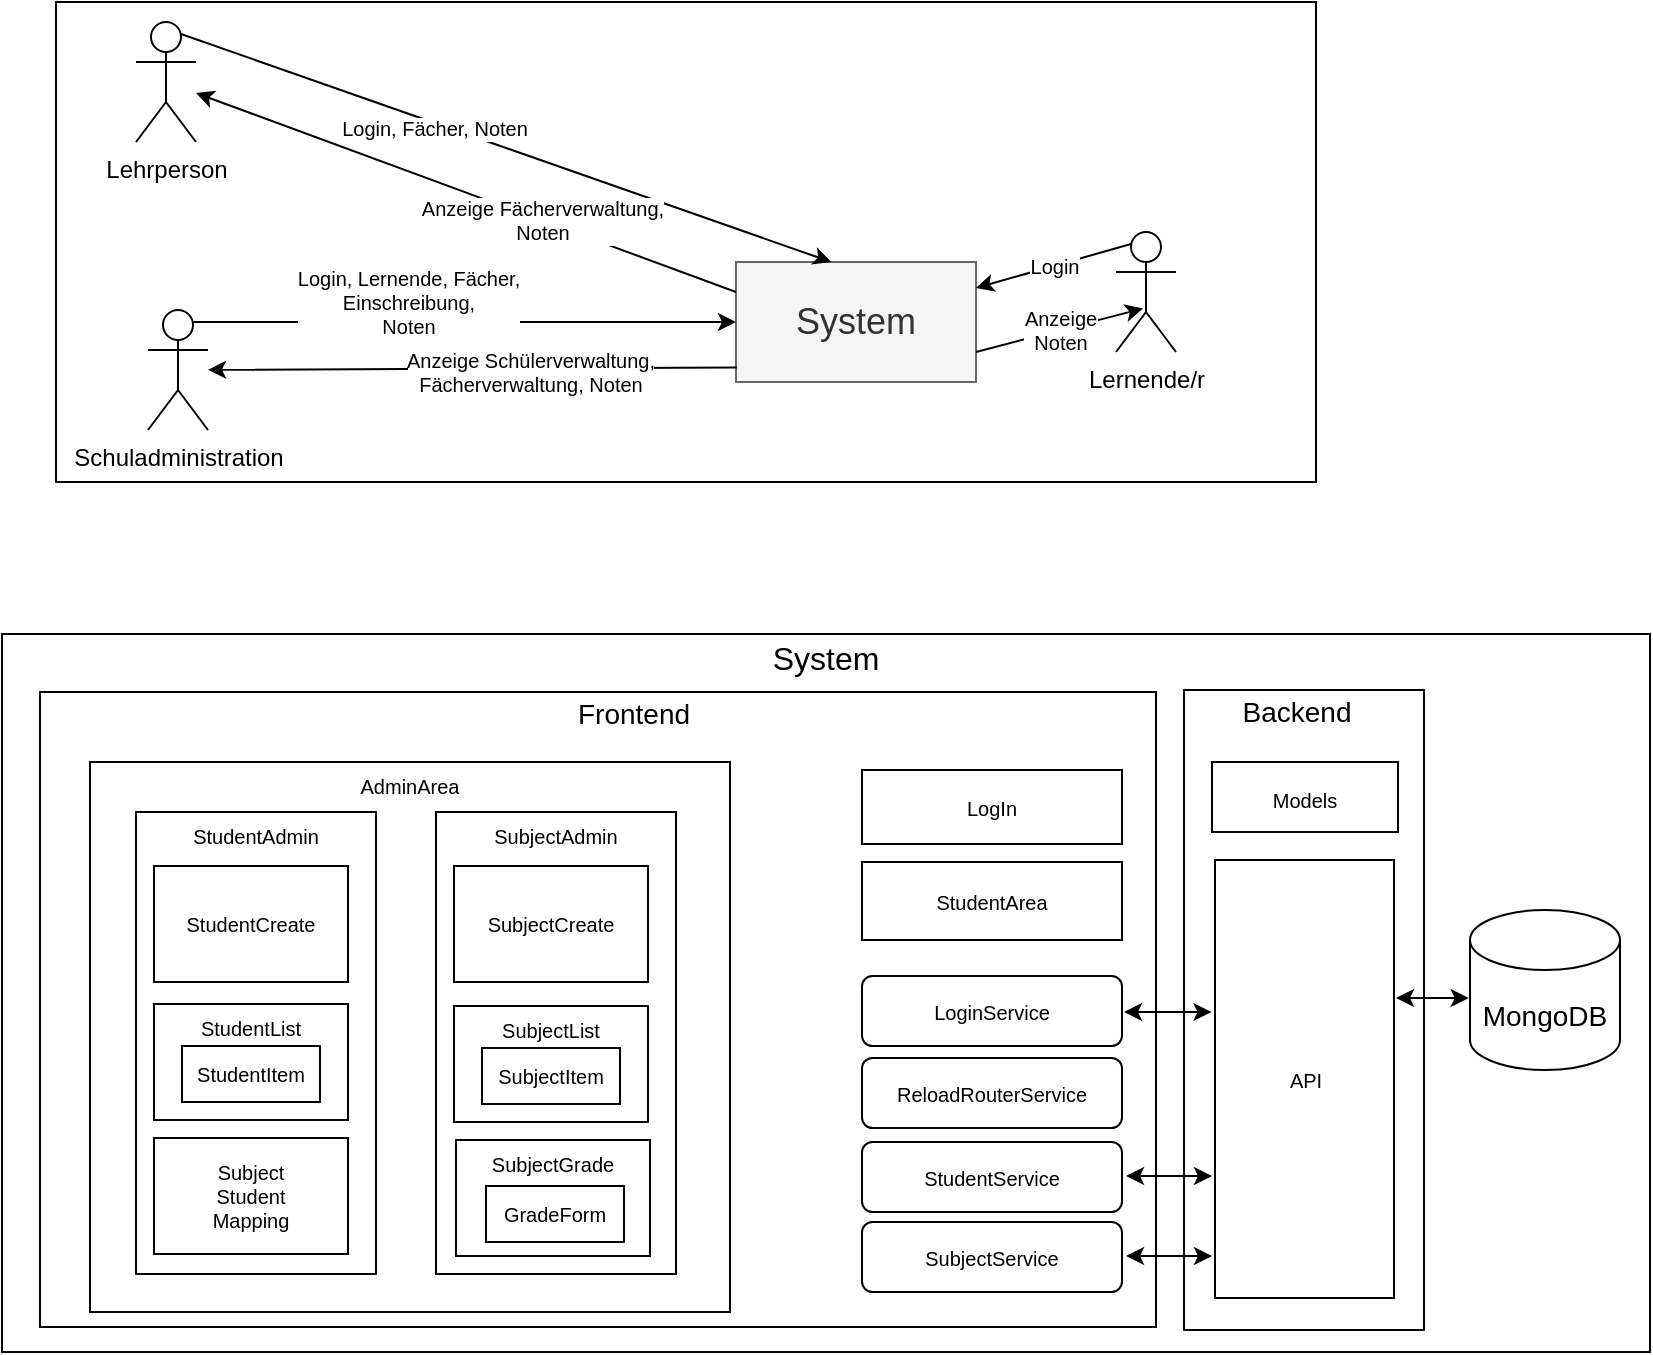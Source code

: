 <mxfile version="17.2.4" type="device"><diagram id="gEIpeTJnOzZPWbQFggsI" name="Seite-1"><mxGraphModel dx="1263" dy="533" grid="0" gridSize="10" guides="0" tooltips="1" connect="1" arrows="1" fold="1" page="0" pageScale="1" pageWidth="827" pageHeight="1169" math="0" shadow="0"><root><mxCell id="0"/><mxCell id="1" parent="0"/><mxCell id="Gw9zLcsT_oXeDaqfbUfc-68" value="" style="rounded=0;whiteSpace=wrap;html=1;fontSize=10;" vertex="1" parent="1"><mxGeometry x="-7" y="366" width="824" height="359" as="geometry"/></mxCell><mxCell id="Gw9zLcsT_oXeDaqfbUfc-2" value="" style="rounded=0;whiteSpace=wrap;html=1;" vertex="1" parent="1"><mxGeometry x="20" y="50" width="630" height="240" as="geometry"/></mxCell><mxCell id="Gw9zLcsT_oXeDaqfbUfc-3" value="Schuladministration" style="shape=umlActor;verticalLabelPosition=bottom;verticalAlign=top;html=1;outlineConnect=0;" vertex="1" parent="1"><mxGeometry x="66" y="204" width="30" height="60" as="geometry"/></mxCell><mxCell id="Gw9zLcsT_oXeDaqfbUfc-4" value="&lt;font style=&quot;font-size: 18px&quot;&gt;System&lt;/font&gt;" style="rounded=0;whiteSpace=wrap;html=1;fillColor=#f5f5f5;fontColor=#333333;strokeColor=#666666;" vertex="1" parent="1"><mxGeometry x="360" y="180" width="120" height="60" as="geometry"/></mxCell><mxCell id="Gw9zLcsT_oXeDaqfbUfc-5" value="Lehrperson" style="shape=umlActor;verticalLabelPosition=bottom;verticalAlign=top;html=1;outlineConnect=0;" vertex="1" parent="1"><mxGeometry x="60" y="60" width="30" height="60" as="geometry"/></mxCell><mxCell id="Gw9zLcsT_oXeDaqfbUfc-6" value="Lernende/r" style="shape=umlActor;verticalLabelPosition=bottom;verticalAlign=top;html=1;outlineConnect=0;" vertex="1" parent="1"><mxGeometry x="550" y="165" width="30" height="60" as="geometry"/></mxCell><mxCell id="Gw9zLcsT_oXeDaqfbUfc-7" value="" style="endArrow=classic;html=1;rounded=0;fontSize=18;entryX=0;entryY=0.5;entryDx=0;entryDy=0;exitX=0.75;exitY=0.1;exitDx=0;exitDy=0;exitPerimeter=0;" edge="1" parent="1" source="Gw9zLcsT_oXeDaqfbUfc-3" target="Gw9zLcsT_oXeDaqfbUfc-4"><mxGeometry width="50" height="50" relative="1" as="geometry"><mxPoint x="390" y="350" as="sourcePoint"/><mxPoint x="440" y="300" as="targetPoint"/></mxGeometry></mxCell><mxCell id="Gw9zLcsT_oXeDaqfbUfc-12" value="Login, Lernende, Fächer,&lt;br&gt;Einschreibung,&lt;br&gt;Noten" style="edgeLabel;html=1;align=center;verticalAlign=middle;resizable=0;points=[];fontSize=10;" vertex="1" connectable="0" parent="Gw9zLcsT_oXeDaqfbUfc-7"><mxGeometry x="-0.365" relative="1" as="geometry"><mxPoint x="21" y="-10" as="offset"/></mxGeometry></mxCell><mxCell id="Gw9zLcsT_oXeDaqfbUfc-10" value="" style="endArrow=classic;html=1;rounded=0;fontSize=18;entryX=0.397;entryY=0;entryDx=0;entryDy=0;exitX=0.75;exitY=0.1;exitDx=0;exitDy=0;exitPerimeter=0;entryPerimeter=0;" edge="1" parent="1" source="Gw9zLcsT_oXeDaqfbUfc-5" target="Gw9zLcsT_oXeDaqfbUfc-4"><mxGeometry width="50" height="50" relative="1" as="geometry"><mxPoint x="390" y="350" as="sourcePoint"/><mxPoint x="440" y="300" as="targetPoint"/></mxGeometry></mxCell><mxCell id="Gw9zLcsT_oXeDaqfbUfc-13" value="Login, Fächer, Noten" style="edgeLabel;html=1;align=center;verticalAlign=middle;resizable=0;points=[];fontSize=10;" vertex="1" connectable="0" parent="Gw9zLcsT_oXeDaqfbUfc-10"><mxGeometry x="-0.215" y="-2" relative="1" as="geometry"><mxPoint as="offset"/></mxGeometry></mxCell><mxCell id="Gw9zLcsT_oXeDaqfbUfc-15" value="" style="endArrow=classic;html=1;rounded=0;fontSize=10;exitX=0;exitY=0.25;exitDx=0;exitDy=0;" edge="1" parent="1" source="Gw9zLcsT_oXeDaqfbUfc-4" target="Gw9zLcsT_oXeDaqfbUfc-5"><mxGeometry width="50" height="50" relative="1" as="geometry"><mxPoint x="390" y="340" as="sourcePoint"/><mxPoint x="90" y="120" as="targetPoint"/></mxGeometry></mxCell><mxCell id="Gw9zLcsT_oXeDaqfbUfc-16" value="Anzeige Fächerverwaltung,&lt;br&gt;Noten" style="edgeLabel;html=1;align=center;verticalAlign=middle;resizable=0;points=[];fontSize=10;" vertex="1" connectable="0" parent="Gw9zLcsT_oXeDaqfbUfc-15"><mxGeometry x="-0.279" y="-1" relative="1" as="geometry"><mxPoint as="offset"/></mxGeometry></mxCell><mxCell id="Gw9zLcsT_oXeDaqfbUfc-19" value="" style="endArrow=classic;html=1;rounded=0;fontSize=10;exitX=0.003;exitY=0.88;exitDx=0;exitDy=0;exitPerimeter=0;" edge="1" parent="1" source="Gw9zLcsT_oXeDaqfbUfc-4" target="Gw9zLcsT_oXeDaqfbUfc-3"><mxGeometry width="50" height="50" relative="1" as="geometry"><mxPoint x="390" y="340" as="sourcePoint"/><mxPoint x="440" y="290" as="targetPoint"/></mxGeometry></mxCell><mxCell id="Gw9zLcsT_oXeDaqfbUfc-20" value="Anzeige Schülerverwaltung,&lt;br&gt;Fächerverwaltung, Noten" style="edgeLabel;html=1;align=center;verticalAlign=middle;resizable=0;points=[];fontSize=10;" vertex="1" connectable="0" parent="Gw9zLcsT_oXeDaqfbUfc-19"><mxGeometry x="-0.218" y="2" relative="1" as="geometry"><mxPoint as="offset"/></mxGeometry></mxCell><mxCell id="Gw9zLcsT_oXeDaqfbUfc-21" value="Login" style="endArrow=classic;html=1;rounded=0;fontSize=10;exitX=0.25;exitY=0.1;exitDx=0;exitDy=0;exitPerimeter=0;" edge="1" parent="1" source="Gw9zLcsT_oXeDaqfbUfc-6" target="Gw9zLcsT_oXeDaqfbUfc-4"><mxGeometry width="50" height="50" relative="1" as="geometry"><mxPoint x="390" y="330" as="sourcePoint"/><mxPoint x="440" y="280" as="targetPoint"/></mxGeometry></mxCell><mxCell id="Gw9zLcsT_oXeDaqfbUfc-22" value="Anzeige &lt;br&gt;Noten" style="endArrow=classic;html=1;rounded=0;fontSize=10;exitX=1;exitY=0.75;exitDx=0;exitDy=0;entryX=0.453;entryY=0.637;entryDx=0;entryDy=0;entryPerimeter=0;" edge="1" parent="1" source="Gw9zLcsT_oXeDaqfbUfc-4" target="Gw9zLcsT_oXeDaqfbUfc-6"><mxGeometry width="50" height="50" relative="1" as="geometry"><mxPoint x="390" y="330" as="sourcePoint"/><mxPoint x="440" y="280" as="targetPoint"/></mxGeometry></mxCell><mxCell id="Gw9zLcsT_oXeDaqfbUfc-23" value="" style="rounded=0;whiteSpace=wrap;html=1;fontSize=10;" vertex="1" parent="1"><mxGeometry x="12" y="395" width="558" height="317.5" as="geometry"/></mxCell><mxCell id="Gw9zLcsT_oXeDaqfbUfc-28" value="Frontend" style="text;strokeColor=none;fillColor=none;align=center;verticalAlign=middle;spacingLeft=4;spacingRight=4;overflow=hidden;points=[[0,0.5],[1,0.5]];portConstraint=eastwest;rotatable=0;fontSize=14;" vertex="1" parent="1"><mxGeometry x="269" y="390" width="80" height="30" as="geometry"/></mxCell><mxCell id="Gw9zLcsT_oXeDaqfbUfc-44" value="AdminArea" style="rounded=0;whiteSpace=wrap;html=1;fontSize=10;verticalAlign=top;" vertex="1" parent="1"><mxGeometry x="37" y="430" width="320" height="275" as="geometry"/></mxCell><mxCell id="Gw9zLcsT_oXeDaqfbUfc-37" value="" style="group;verticalAlign=top;" vertex="1" connectable="0" parent="1"><mxGeometry x="210" y="455" width="120" height="231" as="geometry"/></mxCell><mxCell id="Gw9zLcsT_oXeDaqfbUfc-30" value="SubjectAdmin" style="rounded=0;whiteSpace=wrap;html=1;fontSize=10;verticalAlign=top;" vertex="1" parent="Gw9zLcsT_oXeDaqfbUfc-37"><mxGeometry width="120" height="231" as="geometry"/></mxCell><mxCell id="Gw9zLcsT_oXeDaqfbUfc-32" value="SubjectCreate" style="rounded=0;whiteSpace=wrap;html=1;fontSize=10;verticalAlign=middle;" vertex="1" parent="Gw9zLcsT_oXeDaqfbUfc-37"><mxGeometry x="9" y="27" width="97" height="58" as="geometry"/></mxCell><mxCell id="Gw9zLcsT_oXeDaqfbUfc-76" value="SubjectList" style="rounded=0;whiteSpace=wrap;html=1;fontSize=10;verticalAlign=top;" vertex="1" parent="Gw9zLcsT_oXeDaqfbUfc-37"><mxGeometry x="9" y="97" width="97" height="58" as="geometry"/></mxCell><mxCell id="Gw9zLcsT_oXeDaqfbUfc-77" value="SubjectItem" style="rounded=0;whiteSpace=wrap;html=1;fontSize=10;" vertex="1" parent="Gw9zLcsT_oXeDaqfbUfc-37"><mxGeometry x="23" y="118" width="69" height="28" as="geometry"/></mxCell><mxCell id="Gw9zLcsT_oXeDaqfbUfc-33" value="SubjectGrade" style="rounded=0;whiteSpace=wrap;html=1;fontSize=10;verticalAlign=top;" vertex="1" parent="Gw9zLcsT_oXeDaqfbUfc-37"><mxGeometry x="10" y="164" width="97" height="58" as="geometry"/></mxCell><mxCell id="Gw9zLcsT_oXeDaqfbUfc-35" value="GradeForm" style="rounded=0;whiteSpace=wrap;html=1;fontSize=10;" vertex="1" parent="Gw9zLcsT_oXeDaqfbUfc-37"><mxGeometry x="25" y="187" width="69" height="28" as="geometry"/></mxCell><mxCell id="Gw9zLcsT_oXeDaqfbUfc-38" value="" style="group" vertex="1" connectable="0" parent="1"><mxGeometry x="60" y="455" width="120" height="231" as="geometry"/></mxCell><mxCell id="Gw9zLcsT_oXeDaqfbUfc-39" value="StudentAdmin" style="rounded=0;whiteSpace=wrap;html=1;fontSize=10;verticalAlign=top;" vertex="1" parent="Gw9zLcsT_oXeDaqfbUfc-38"><mxGeometry width="120" height="231" as="geometry"/></mxCell><mxCell id="Gw9zLcsT_oXeDaqfbUfc-40" value="StudentCreate" style="rounded=0;whiteSpace=wrap;html=1;fontSize=10;verticalAlign=middle;" vertex="1" parent="Gw9zLcsT_oXeDaqfbUfc-38"><mxGeometry x="9" y="27" width="97" height="58" as="geometry"/></mxCell><mxCell id="Gw9zLcsT_oXeDaqfbUfc-41" value="StudentList" style="rounded=0;whiteSpace=wrap;html=1;fontSize=10;verticalAlign=top;" vertex="1" parent="Gw9zLcsT_oXeDaqfbUfc-38"><mxGeometry x="9" y="96" width="97" height="58" as="geometry"/></mxCell><mxCell id="Gw9zLcsT_oXeDaqfbUfc-42" value="Subject&lt;br&gt;Student&lt;br&gt;Mapping" style="rounded=0;whiteSpace=wrap;html=1;fontSize=10;verticalAlign=middle;" vertex="1" parent="Gw9zLcsT_oXeDaqfbUfc-38"><mxGeometry x="9" y="163" width="97" height="58" as="geometry"/></mxCell><mxCell id="Gw9zLcsT_oXeDaqfbUfc-43" value="StudentItem" style="rounded=0;whiteSpace=wrap;html=1;fontSize=10;" vertex="1" parent="Gw9zLcsT_oXeDaqfbUfc-38"><mxGeometry x="23" y="117" width="69" height="28" as="geometry"/></mxCell><mxCell id="Gw9zLcsT_oXeDaqfbUfc-47" value="LoginService" style="rounded=1;whiteSpace=wrap;html=1;fontSize=10;" vertex="1" parent="1"><mxGeometry x="423" y="537" width="130" height="35" as="geometry"/></mxCell><mxCell id="Gw9zLcsT_oXeDaqfbUfc-49" value="ReloadRouterService" style="rounded=1;whiteSpace=wrap;html=1;fontSize=10;" vertex="1" parent="1"><mxGeometry x="423" y="578" width="130" height="35" as="geometry"/></mxCell><mxCell id="Gw9zLcsT_oXeDaqfbUfc-51" value="StudentService" style="rounded=1;whiteSpace=wrap;html=1;fontSize=10;" vertex="1" parent="1"><mxGeometry x="423" y="620" width="130" height="35" as="geometry"/></mxCell><mxCell id="Gw9zLcsT_oXeDaqfbUfc-52" value="SubjectService" style="rounded=1;whiteSpace=wrap;html=1;fontSize=10;" vertex="1" parent="1"><mxGeometry x="423" y="660" width="130" height="35" as="geometry"/></mxCell><mxCell id="Gw9zLcsT_oXeDaqfbUfc-53" value="StudentArea" style="rounded=0;whiteSpace=wrap;html=1;fontSize=10;" vertex="1" parent="1"><mxGeometry x="423" y="480" width="130" height="39" as="geometry"/></mxCell><mxCell id="Gw9zLcsT_oXeDaqfbUfc-54" value="LogIn" style="rounded=0;whiteSpace=wrap;html=1;fontSize=10;" vertex="1" parent="1"><mxGeometry x="423" y="434" width="130" height="37" as="geometry"/></mxCell><mxCell id="Gw9zLcsT_oXeDaqfbUfc-63" value="" style="rounded=0;whiteSpace=wrap;html=1;fontSize=14;" vertex="1" parent="1"><mxGeometry x="584" y="394" width="120" height="320" as="geometry"/></mxCell><mxCell id="Gw9zLcsT_oXeDaqfbUfc-64" value="&lt;font style=&quot;font-size: 10px&quot;&gt;Models&lt;/font&gt;" style="rounded=0;whiteSpace=wrap;html=1;fontSize=14;" vertex="1" parent="1"><mxGeometry x="598" y="430" width="93" height="35" as="geometry"/></mxCell><mxCell id="Gw9zLcsT_oXeDaqfbUfc-65" value="MongoDB" style="shape=cylinder3;whiteSpace=wrap;html=1;boundedLbl=1;backgroundOutline=1;size=15;fontSize=14;" vertex="1" parent="1"><mxGeometry x="727" y="504" width="75" height="80" as="geometry"/></mxCell><mxCell id="Gw9zLcsT_oXeDaqfbUfc-66" value="API" style="rounded=0;whiteSpace=wrap;html=1;fontSize=10;" vertex="1" parent="1"><mxGeometry x="599.5" y="479" width="89.5" height="219" as="geometry"/></mxCell><mxCell id="Gw9zLcsT_oXeDaqfbUfc-67" value="Backend" style="text;strokeColor=none;fillColor=none;align=center;verticalAlign=middle;spacingLeft=4;spacingRight=4;overflow=hidden;points=[[0,0.5],[1,0.5]];portConstraint=eastwest;rotatable=0;fontSize=14;" vertex="1" parent="1"><mxGeometry x="600.5" y="389" width="80" height="30" as="geometry"/></mxCell><mxCell id="Gw9zLcsT_oXeDaqfbUfc-69" value="System" style="text;strokeColor=none;fillColor=none;align=center;verticalAlign=middle;spacingLeft=4;spacingRight=4;overflow=hidden;points=[[0,0.5],[1,0.5]];portConstraint=eastwest;rotatable=0;fontSize=16;" vertex="1" parent="1"><mxGeometry x="365" y="362" width="80" height="30" as="geometry"/></mxCell><mxCell id="Gw9zLcsT_oXeDaqfbUfc-70" value="" style="endArrow=classic;startArrow=classic;html=1;rounded=0;fontSize=16;entryX=-0.02;entryY=0.347;entryDx=0;entryDy=0;entryPerimeter=0;" edge="1" parent="1" target="Gw9zLcsT_oXeDaqfbUfc-66"><mxGeometry width="50" height="50" relative="1" as="geometry"><mxPoint x="554" y="555" as="sourcePoint"/><mxPoint x="601" y="555" as="targetPoint"/></mxGeometry></mxCell><mxCell id="Gw9zLcsT_oXeDaqfbUfc-71" value="" style="endArrow=classic;startArrow=classic;html=1;rounded=0;fontSize=16;" edge="1" parent="1"><mxGeometry width="50" height="50" relative="1" as="geometry"><mxPoint x="555" y="637" as="sourcePoint"/><mxPoint x="598" y="637" as="targetPoint"/></mxGeometry></mxCell><mxCell id="Gw9zLcsT_oXeDaqfbUfc-72" value="" style="endArrow=classic;startArrow=classic;html=1;rounded=0;fontSize=16;" edge="1" parent="1"><mxGeometry width="50" height="50" relative="1" as="geometry"><mxPoint x="555" y="677" as="sourcePoint"/><mxPoint x="598" y="677" as="targetPoint"/></mxGeometry></mxCell><mxCell id="Gw9zLcsT_oXeDaqfbUfc-74" value="" style="endArrow=classic;startArrow=classic;html=1;rounded=0;fontSize=16;entryX=0.89;entryY=0.507;entryDx=0;entryDy=0;entryPerimeter=0;" edge="1" parent="1" target="Gw9zLcsT_oXeDaqfbUfc-68"><mxGeometry width="50" height="50" relative="1" as="geometry"><mxPoint x="690" y="548" as="sourcePoint"/><mxPoint x="607.71" y="564.993" as="targetPoint"/></mxGeometry></mxCell></root></mxGraphModel></diagram></mxfile>